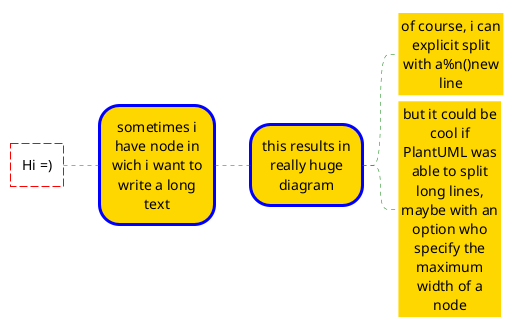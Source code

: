 {
  "sha1": "2svhh3konpgsjdwhyqijyi4g3dwoux4",
  "insertion": {
    "when": "2024-05-30T20:48:20.086Z",
    "user": "plantuml@gmail.com"
  }
}
@startmindmap


<style>
node {
    Padding 12
    Margin 3
    HorizontalAlignment center
    LineColor blue
    LineThickness 3.0
    BackgroundColor gold
    RoundCorner 40
    MaximumWidth 100
}

rootNode {
    LineStyle 8.0-3.0
    LineColor red
    BackgroundColor white
    LineThickness 1.0
    RoundCorner 0
    Shadowing 0.0
}

leafNode {
    LineColor gold
    RoundCorner 0
    Padding 3
}

arrow {
    LineStyle 4
    LineThickness 0.5
    LineColor green
}
</style>

* Hi =)
	* sometimes i have node in wich i want to write a long text
		* this results in really huge diagram
			* of course, i can explicit split with a%n()new line
			* but it could be cool if PlantUML was able to split long lines, maybe with an option who specify the maximum width of a node

@endmindmap
